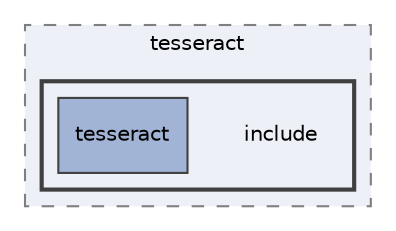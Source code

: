 digraph "P4ALL_OCR-TABLES/vendor/tesseract/include"
{
 // LATEX_PDF_SIZE
  edge [fontname="Helvetica",fontsize="10",labelfontname="Helvetica",labelfontsize="10"];
  node [fontname="Helvetica",fontsize="10",shape=record];
  compound=true
  subgraph clusterdir_bba87340d9ca5afefb4814fb2f30c296 {
    graph [ bgcolor="#edf0f7", pencolor="grey50", style="filled,dashed,", label="tesseract", fontname="Helvetica", fontsize="10", URL="dir_bba87340d9ca5afefb4814fb2f30c296.html"]
  subgraph clusterdir_501bf32c6d1002899ed9821fe249f70f {
    graph [ bgcolor="#edf0f7", pencolor="grey25", style="filled,bold,", label="", fontname="Helvetica", fontsize="10", URL="dir_501bf32c6d1002899ed9821fe249f70f.html"]
    dir_501bf32c6d1002899ed9821fe249f70f [shape=plaintext, label="include"];
  dir_f11f0e64e0383b93fc259351260d4245 [shape=box, label="tesseract", style="filled,", fillcolor="#a2b4d6", color="grey25", URL="dir_f11f0e64e0383b93fc259351260d4245.html"];
  }
  }
}
